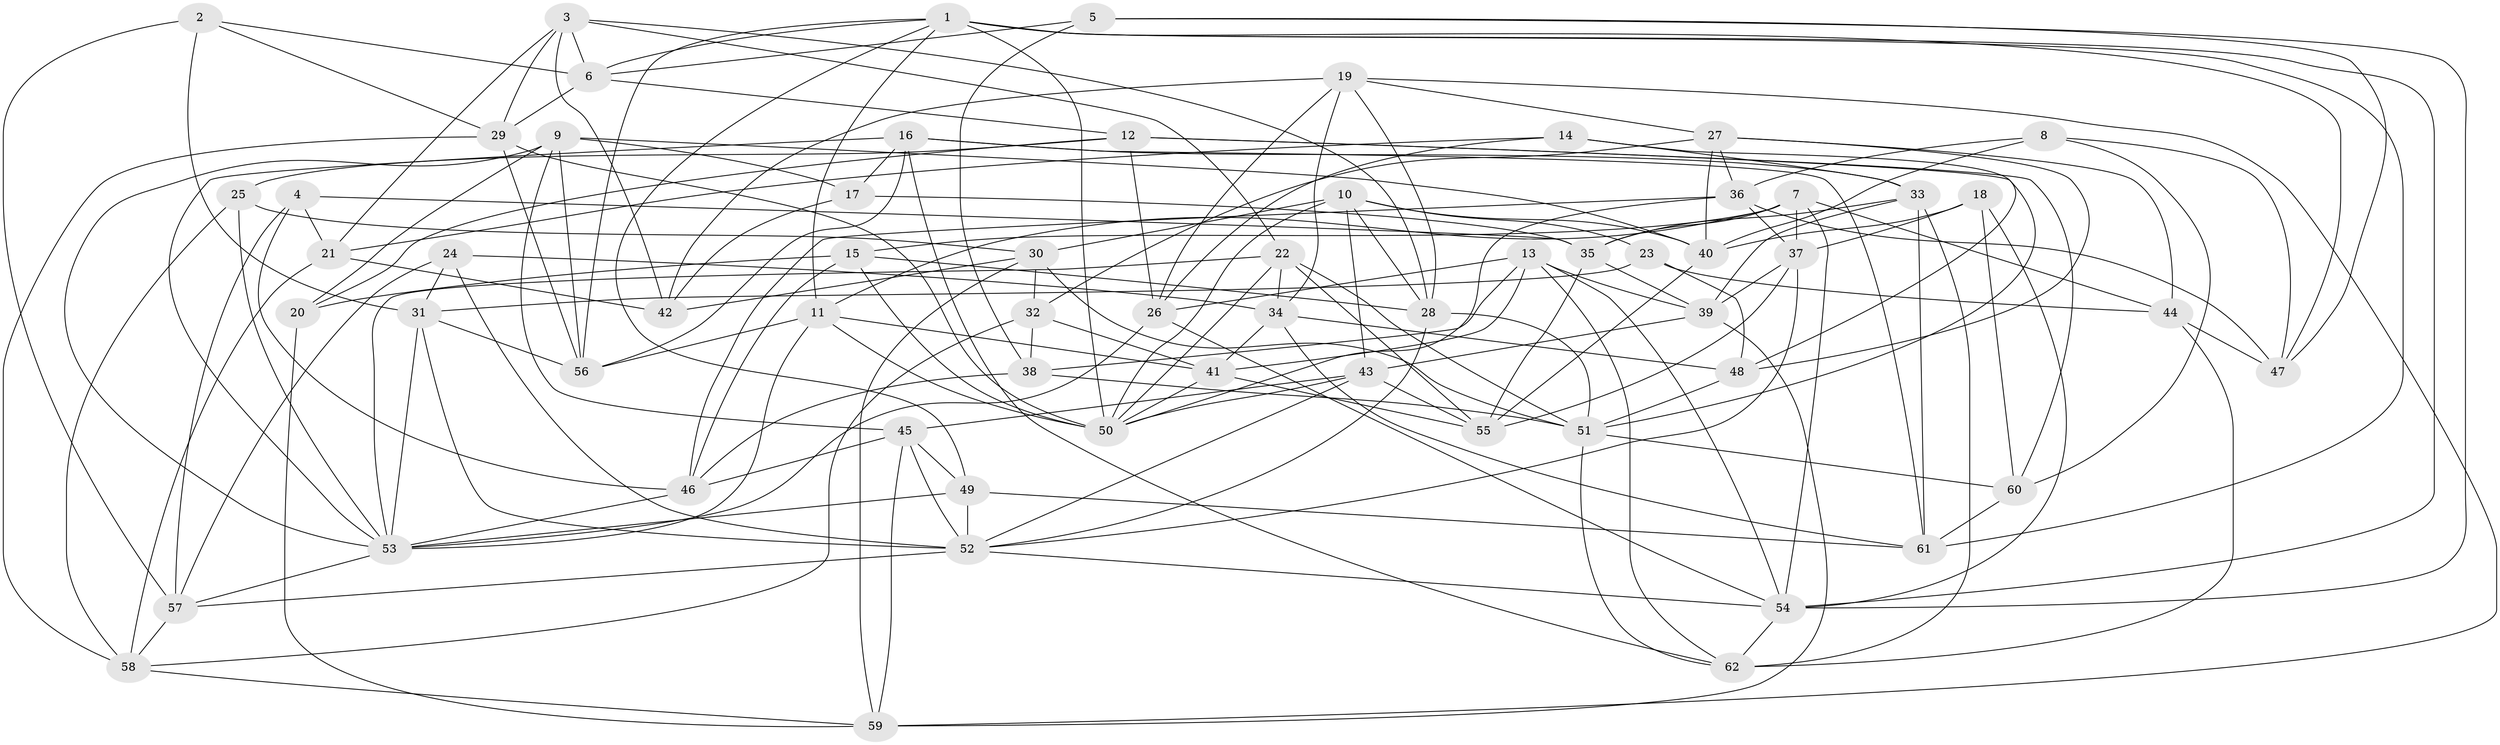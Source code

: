 // original degree distribution, {4: 1.0}
// Generated by graph-tools (version 1.1) at 2025/26/03/09/25 03:26:53]
// undirected, 62 vertices, 178 edges
graph export_dot {
graph [start="1"]
  node [color=gray90,style=filled];
  1;
  2;
  3;
  4;
  5;
  6;
  7;
  8;
  9;
  10;
  11;
  12;
  13;
  14;
  15;
  16;
  17;
  18;
  19;
  20;
  21;
  22;
  23;
  24;
  25;
  26;
  27;
  28;
  29;
  30;
  31;
  32;
  33;
  34;
  35;
  36;
  37;
  38;
  39;
  40;
  41;
  42;
  43;
  44;
  45;
  46;
  47;
  48;
  49;
  50;
  51;
  52;
  53;
  54;
  55;
  56;
  57;
  58;
  59;
  60;
  61;
  62;
  1 -- 6 [weight=1.0];
  1 -- 11 [weight=1.0];
  1 -- 47 [weight=1.0];
  1 -- 49 [weight=1.0];
  1 -- 50 [weight=1.0];
  1 -- 54 [weight=1.0];
  1 -- 56 [weight=1.0];
  1 -- 61 [weight=1.0];
  2 -- 6 [weight=1.0];
  2 -- 29 [weight=1.0];
  2 -- 31 [weight=1.0];
  2 -- 57 [weight=1.0];
  3 -- 6 [weight=1.0];
  3 -- 21 [weight=1.0];
  3 -- 22 [weight=1.0];
  3 -- 28 [weight=1.0];
  3 -- 29 [weight=1.0];
  3 -- 42 [weight=1.0];
  4 -- 21 [weight=1.0];
  4 -- 35 [weight=1.0];
  4 -- 46 [weight=1.0];
  4 -- 57 [weight=1.0];
  5 -- 6 [weight=1.0];
  5 -- 38 [weight=1.0];
  5 -- 47 [weight=1.0];
  5 -- 54 [weight=1.0];
  6 -- 12 [weight=1.0];
  6 -- 29 [weight=1.0];
  7 -- 11 [weight=1.0];
  7 -- 15 [weight=1.0];
  7 -- 35 [weight=1.0];
  7 -- 37 [weight=1.0];
  7 -- 44 [weight=1.0];
  7 -- 54 [weight=1.0];
  8 -- 36 [weight=1.0];
  8 -- 40 [weight=1.0];
  8 -- 47 [weight=1.0];
  8 -- 60 [weight=1.0];
  9 -- 17 [weight=1.0];
  9 -- 20 [weight=1.0];
  9 -- 40 [weight=1.0];
  9 -- 45 [weight=1.0];
  9 -- 53 [weight=1.0];
  9 -- 56 [weight=1.0];
  10 -- 23 [weight=1.0];
  10 -- 28 [weight=1.0];
  10 -- 30 [weight=1.0];
  10 -- 40 [weight=1.0];
  10 -- 43 [weight=1.0];
  10 -- 50 [weight=1.0];
  11 -- 41 [weight=1.0];
  11 -- 50 [weight=1.0];
  11 -- 53 [weight=1.0];
  11 -- 56 [weight=1.0];
  12 -- 20 [weight=1.0];
  12 -- 25 [weight=1.0];
  12 -- 26 [weight=1.0];
  12 -- 51 [weight=1.0];
  12 -- 60 [weight=1.0];
  13 -- 26 [weight=1.0];
  13 -- 38 [weight=1.0];
  13 -- 39 [weight=1.0];
  13 -- 41 [weight=1.0];
  13 -- 54 [weight=1.0];
  13 -- 62 [weight=1.0];
  14 -- 21 [weight=1.0];
  14 -- 26 [weight=1.0];
  14 -- 33 [weight=1.0];
  14 -- 48 [weight=1.0];
  15 -- 20 [weight=1.0];
  15 -- 28 [weight=1.0];
  15 -- 46 [weight=1.0];
  15 -- 50 [weight=2.0];
  16 -- 17 [weight=1.0];
  16 -- 33 [weight=1.0];
  16 -- 53 [weight=1.0];
  16 -- 56 [weight=1.0];
  16 -- 61 [weight=1.0];
  16 -- 62 [weight=1.0];
  17 -- 35 [weight=1.0];
  17 -- 42 [weight=1.0];
  18 -- 37 [weight=1.0];
  18 -- 40 [weight=1.0];
  18 -- 54 [weight=1.0];
  18 -- 60 [weight=1.0];
  19 -- 26 [weight=1.0];
  19 -- 27 [weight=1.0];
  19 -- 28 [weight=1.0];
  19 -- 34 [weight=1.0];
  19 -- 42 [weight=1.0];
  19 -- 59 [weight=1.0];
  20 -- 59 [weight=1.0];
  21 -- 42 [weight=2.0];
  21 -- 58 [weight=1.0];
  22 -- 34 [weight=1.0];
  22 -- 50 [weight=1.0];
  22 -- 51 [weight=1.0];
  22 -- 53 [weight=1.0];
  22 -- 55 [weight=1.0];
  23 -- 31 [weight=1.0];
  23 -- 44 [weight=1.0];
  23 -- 48 [weight=1.0];
  24 -- 31 [weight=1.0];
  24 -- 34 [weight=1.0];
  24 -- 52 [weight=1.0];
  24 -- 57 [weight=1.0];
  25 -- 30 [weight=1.0];
  25 -- 53 [weight=1.0];
  25 -- 58 [weight=1.0];
  26 -- 53 [weight=1.0];
  26 -- 54 [weight=1.0];
  27 -- 32 [weight=1.0];
  27 -- 36 [weight=1.0];
  27 -- 40 [weight=1.0];
  27 -- 44 [weight=1.0];
  27 -- 48 [weight=1.0];
  28 -- 51 [weight=1.0];
  28 -- 52 [weight=1.0];
  29 -- 50 [weight=1.0];
  29 -- 56 [weight=1.0];
  29 -- 58 [weight=1.0];
  30 -- 32 [weight=1.0];
  30 -- 42 [weight=1.0];
  30 -- 51 [weight=1.0];
  30 -- 59 [weight=1.0];
  31 -- 52 [weight=1.0];
  31 -- 53 [weight=1.0];
  31 -- 56 [weight=1.0];
  32 -- 38 [weight=2.0];
  32 -- 41 [weight=1.0];
  32 -- 58 [weight=1.0];
  33 -- 35 [weight=1.0];
  33 -- 39 [weight=1.0];
  33 -- 61 [weight=1.0];
  33 -- 62 [weight=1.0];
  34 -- 41 [weight=1.0];
  34 -- 48 [weight=1.0];
  34 -- 61 [weight=1.0];
  35 -- 39 [weight=1.0];
  35 -- 55 [weight=1.0];
  36 -- 37 [weight=1.0];
  36 -- 46 [weight=1.0];
  36 -- 47 [weight=1.0];
  36 -- 50 [weight=1.0];
  37 -- 39 [weight=1.0];
  37 -- 52 [weight=1.0];
  37 -- 55 [weight=1.0];
  38 -- 46 [weight=1.0];
  38 -- 51 [weight=1.0];
  39 -- 43 [weight=1.0];
  39 -- 59 [weight=1.0];
  40 -- 55 [weight=1.0];
  41 -- 50 [weight=1.0];
  41 -- 55 [weight=1.0];
  43 -- 45 [weight=1.0];
  43 -- 50 [weight=1.0];
  43 -- 52 [weight=1.0];
  43 -- 55 [weight=1.0];
  44 -- 47 [weight=2.0];
  44 -- 62 [weight=1.0];
  45 -- 46 [weight=1.0];
  45 -- 49 [weight=1.0];
  45 -- 52 [weight=1.0];
  45 -- 59 [weight=1.0];
  46 -- 53 [weight=1.0];
  48 -- 51 [weight=2.0];
  49 -- 52 [weight=2.0];
  49 -- 53 [weight=1.0];
  49 -- 61 [weight=1.0];
  51 -- 60 [weight=2.0];
  51 -- 62 [weight=1.0];
  52 -- 54 [weight=1.0];
  52 -- 57 [weight=1.0];
  53 -- 57 [weight=1.0];
  54 -- 62 [weight=1.0];
  57 -- 58 [weight=1.0];
  58 -- 59 [weight=1.0];
  60 -- 61 [weight=1.0];
}
